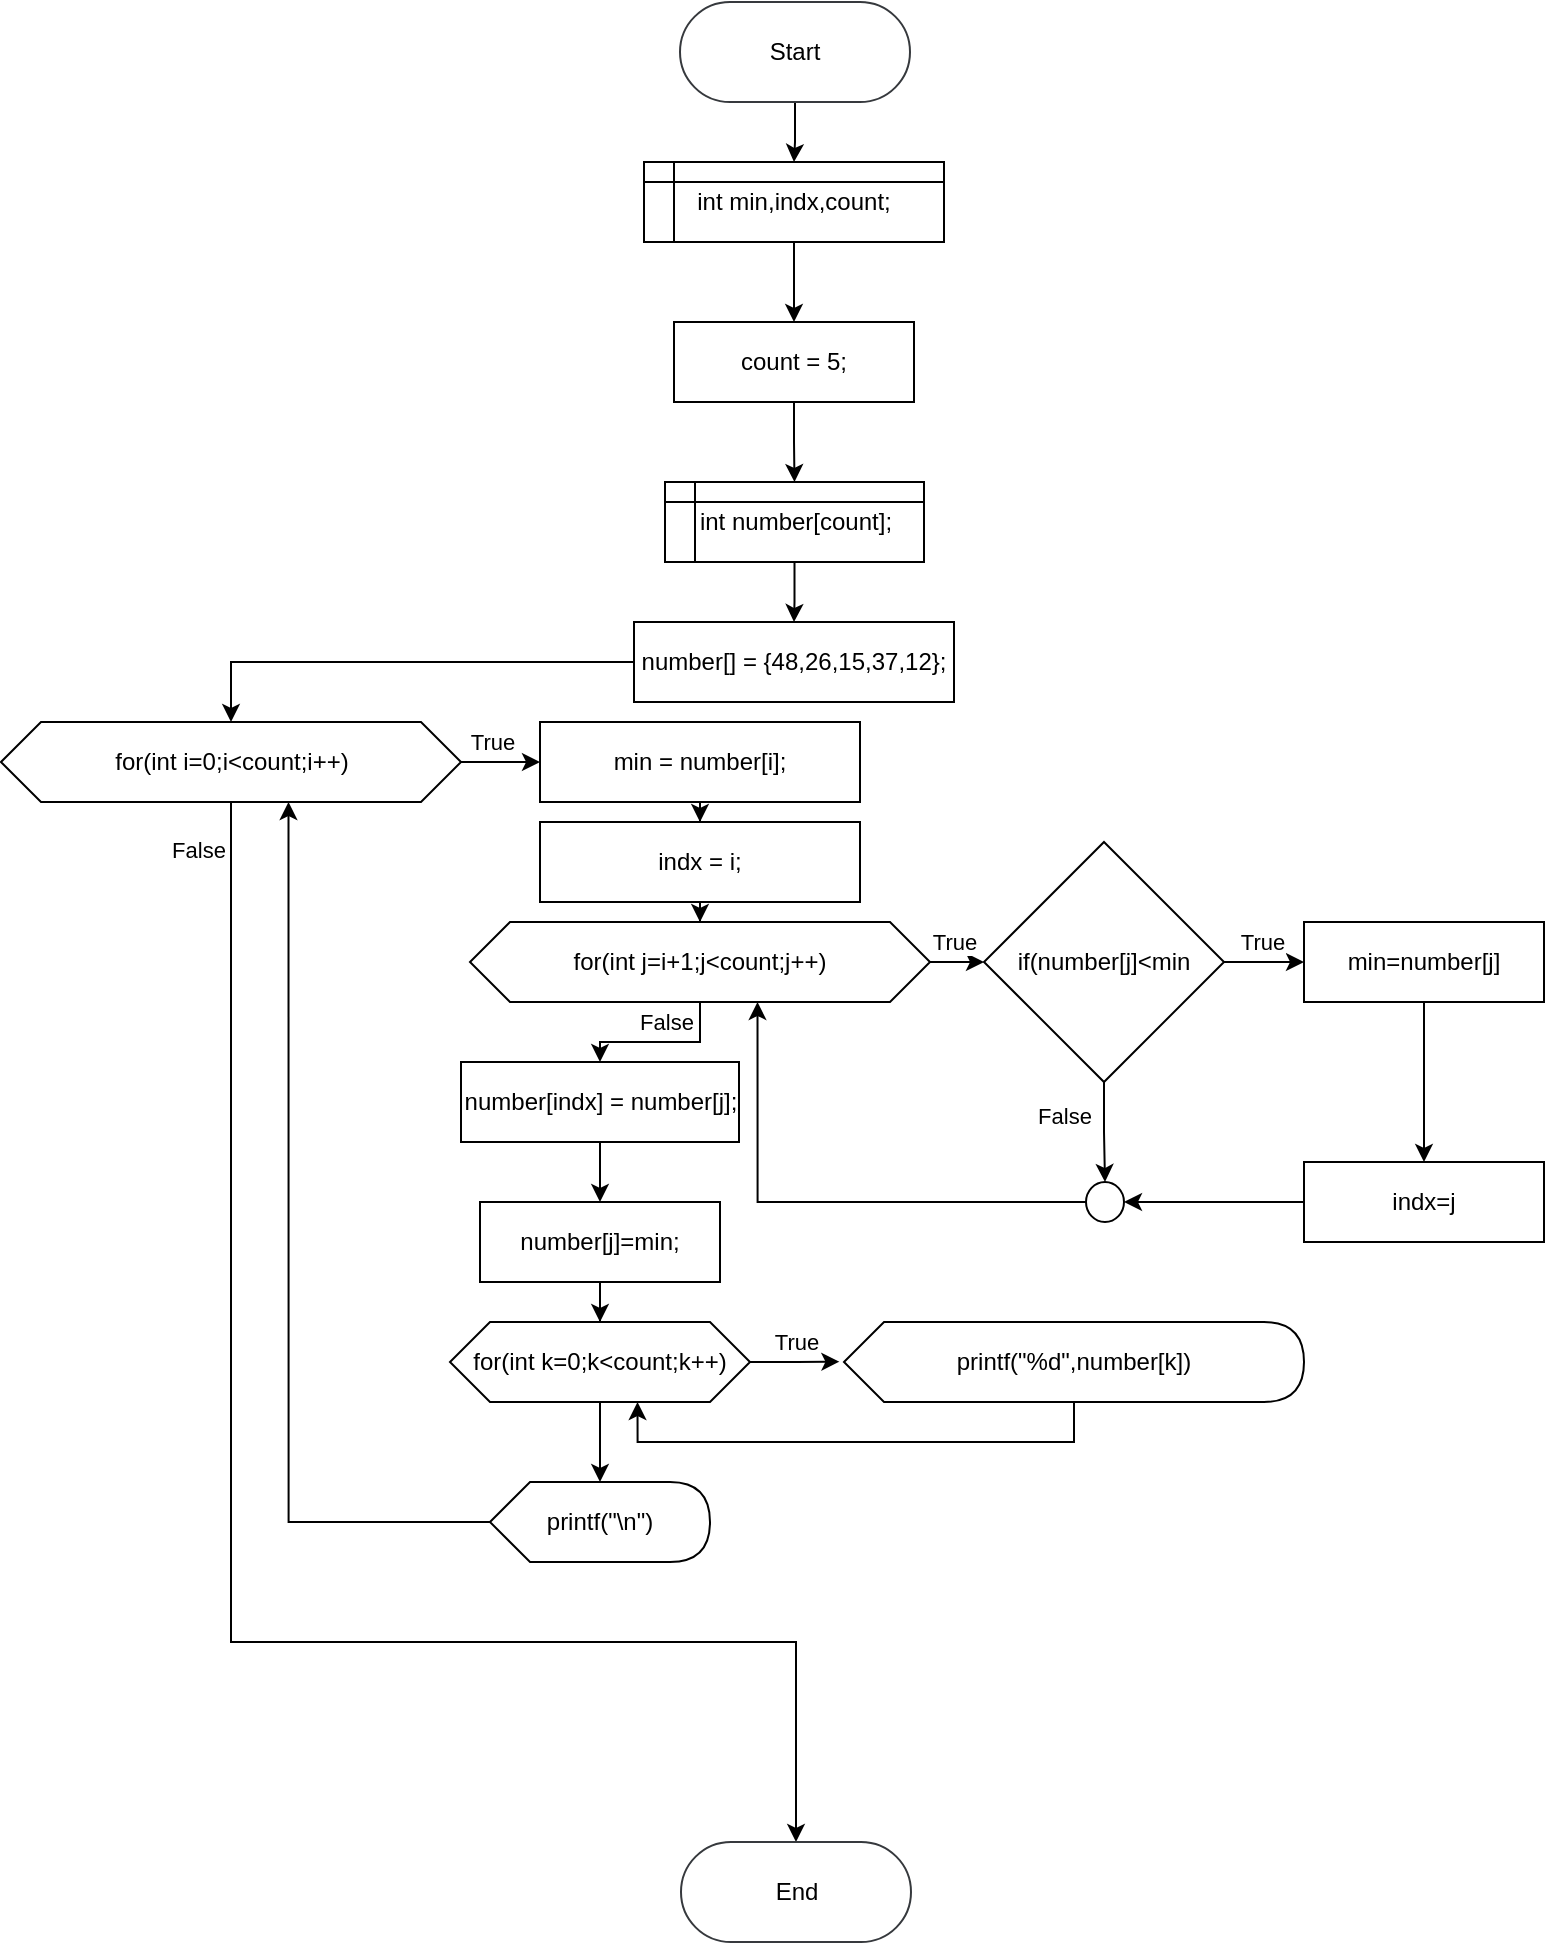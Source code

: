 <mxfile version="28.0.7">
  <diagram name="Page-1" id="OWPrARBi7gsbkk72a_-a">
    <mxGraphModel dx="998" dy="576" grid="1" gridSize="10" guides="1" tooltips="1" connect="1" arrows="1" fold="1" page="1" pageScale="1" pageWidth="850" pageHeight="1100" background="light-dark(#FFFFFF,transparent)" math="0" shadow="0">
      <root>
        <mxCell id="0" />
        <mxCell id="1" parent="0" />
        <mxCell id="nWkBywveSg0u-xXf2ynt-7" style="edgeStyle=orthogonalEdgeStyle;rounded=0;orthogonalLoop=1;jettySize=auto;html=1;entryX=0.5;entryY=0;entryDx=0;entryDy=0;" parent="1" source="nWkBywveSg0u-xXf2ynt-3" target="nWkBywveSg0u-xXf2ynt-5" edge="1">
          <mxGeometry relative="1" as="geometry" />
        </mxCell>
        <mxCell id="nWkBywveSg0u-xXf2ynt-3" value="&lt;font&gt;Start&lt;/font&gt;" style="rounded=1;whiteSpace=wrap;html=1;fillColor=light-dark(#FFFFFF,#FFFFFF);strokeColor=light-dark(#36393D,#000000);arcSize=50;fontColor=light-dark(#000000,#000000);" parent="1" vertex="1">
          <mxGeometry x="368" y="40" width="115" height="50" as="geometry" />
        </mxCell>
        <mxCell id="r9IwLzGcs10RVCodD6Y_-1" value="" style="edgeStyle=orthogonalEdgeStyle;rounded=0;orthogonalLoop=1;jettySize=auto;html=1;" parent="1" source="nWkBywveSg0u-xXf2ynt-5" target="nWkBywveSg0u-xXf2ynt-9" edge="1">
          <mxGeometry relative="1" as="geometry" />
        </mxCell>
        <mxCell id="nWkBywveSg0u-xXf2ynt-5" value="int min,indx,count;" style="shape=internalStorage;whiteSpace=wrap;html=1;backgroundOutline=1;fillColor=light-dark(#FFFFFF,#FFFFFF);fontColor=light-dark(#000000,#000000);strokeColor=light-dark(#000000,#000000);dx=15;dy=10;" parent="1" vertex="1">
          <mxGeometry x="350" y="120" width="150" height="40" as="geometry" />
        </mxCell>
        <mxCell id="nWkBywveSg0u-xXf2ynt-13" style="edgeStyle=orthogonalEdgeStyle;rounded=0;orthogonalLoop=1;jettySize=auto;html=1;" parent="1" source="nWkBywveSg0u-xXf2ynt-9" target="nWkBywveSg0u-xXf2ynt-12" edge="1">
          <mxGeometry relative="1" as="geometry" />
        </mxCell>
        <mxCell id="nWkBywveSg0u-xXf2ynt-9" value="&lt;font style=&quot;color: light-dark(rgb(0, 0, 0), rgb(0, 0, 0));&quot;&gt;count = 5;&lt;/font&gt;" style="rounded=0;whiteSpace=wrap;html=1;fillColor=light-dark(#FFFFFF,#FFFFFF);strokeColor=light-dark(#000000,#000000);" parent="1" vertex="1">
          <mxGeometry x="365" y="200" width="120" height="40" as="geometry" />
        </mxCell>
        <mxCell id="r9IwLzGcs10RVCodD6Y_-3" value="" style="edgeStyle=orthogonalEdgeStyle;rounded=0;orthogonalLoop=1;jettySize=auto;html=1;" parent="1" source="nWkBywveSg0u-xXf2ynt-12" target="r9IwLzGcs10RVCodD6Y_-2" edge="1">
          <mxGeometry relative="1" as="geometry" />
        </mxCell>
        <mxCell id="nWkBywveSg0u-xXf2ynt-12" value="int number[count];" style="shape=internalStorage;whiteSpace=wrap;html=1;backgroundOutline=1;fillColor=light-dark(#FFFFFF,#FFFFFF);fontColor=light-dark(#000000,#000000);strokeColor=light-dark(#000000,#000000);dx=15;dy=10;" parent="1" vertex="1">
          <mxGeometry x="360.5" y="280" width="129.5" height="40" as="geometry" />
        </mxCell>
        <mxCell id="nWkBywveSg0u-xXf2ynt-19" value="" style="edgeStyle=orthogonalEdgeStyle;rounded=0;orthogonalLoop=1;jettySize=auto;html=1;entryX=0;entryY=0.5;entryDx=0;entryDy=0;" parent="1" source="nWkBywveSg0u-xXf2ynt-14" target="r9IwLzGcs10RVCodD6Y_-7" edge="1">
          <mxGeometry relative="1" as="geometry">
            <mxPoint x="288" y="460" as="targetPoint" />
            <Array as="points" />
          </mxGeometry>
        </mxCell>
        <mxCell id="nWkBywveSg0u-xXf2ynt-37" value="True" style="edgeLabel;html=1;align=center;verticalAlign=middle;resizable=0;points=[];" parent="nWkBywveSg0u-xXf2ynt-19" vertex="1" connectable="0">
          <mxGeometry x="-0.261" y="1" relative="1" as="geometry">
            <mxPoint y="-9" as="offset" />
          </mxGeometry>
        </mxCell>
        <mxCell id="r9IwLzGcs10RVCodD6Y_-43" style="edgeStyle=orthogonalEdgeStyle;rounded=0;orthogonalLoop=1;jettySize=auto;html=1;entryX=0.5;entryY=0;entryDx=0;entryDy=0;" parent="1" source="nWkBywveSg0u-xXf2ynt-14" target="nWkBywveSg0u-xXf2ynt-48" edge="1">
          <mxGeometry relative="1" as="geometry">
            <Array as="points">
              <mxPoint x="143" y="860" />
              <mxPoint x="426" y="860" />
            </Array>
          </mxGeometry>
        </mxCell>
        <mxCell id="r9IwLzGcs10RVCodD6Y_-46" value="False" style="edgeLabel;html=1;align=center;verticalAlign=middle;resizable=0;points=[];" parent="r9IwLzGcs10RVCodD6Y_-43" vertex="1" connectable="0">
          <mxGeometry x="-0.92" y="-2" relative="1" as="geometry">
            <mxPoint x="-15" y="-8" as="offset" />
          </mxGeometry>
        </mxCell>
        <mxCell id="nWkBywveSg0u-xXf2ynt-14" value="for(int i=0;i&amp;lt;count;i++)" style="shape=hexagon;perimeter=hexagonPerimeter2;whiteSpace=wrap;html=1;fixedSize=1;size=20;fillColor=light-dark(#FFFFFF,#FFFFFF);strokeColor=light-dark(#000000,#000000);fontColor=light-dark(#000000,#000000);" parent="1" vertex="1">
          <mxGeometry x="28.5" y="400" width="230" height="40" as="geometry" />
        </mxCell>
        <mxCell id="nWkBywveSg0u-xXf2ynt-32" value="" style="edgeStyle=orthogonalEdgeStyle;rounded=0;orthogonalLoop=1;jettySize=auto;html=1;entryX=-0.01;entryY=0.496;entryDx=0;entryDy=0;entryPerimeter=0;" parent="1" source="nWkBywveSg0u-xXf2ynt-24" target="r9IwLzGcs10RVCodD6Y_-39" edge="1">
          <mxGeometry relative="1" as="geometry">
            <mxPoint x="425" y="720" as="targetPoint" />
          </mxGeometry>
        </mxCell>
        <mxCell id="nWkBywveSg0u-xXf2ynt-39" value="True" style="edgeLabel;html=1;align=center;verticalAlign=middle;resizable=0;points=[];" parent="nWkBywveSg0u-xXf2ynt-32" vertex="1" connectable="0">
          <mxGeometry x="0.01" y="1" relative="1" as="geometry">
            <mxPoint y="-9" as="offset" />
          </mxGeometry>
        </mxCell>
        <mxCell id="r9IwLzGcs10RVCodD6Y_-41" value="" style="edgeStyle=orthogonalEdgeStyle;rounded=0;orthogonalLoop=1;jettySize=auto;html=1;" parent="1" source="nWkBywveSg0u-xXf2ynt-24" target="nWkBywveSg0u-xXf2ynt-46" edge="1">
          <mxGeometry relative="1" as="geometry" />
        </mxCell>
        <mxCell id="nWkBywveSg0u-xXf2ynt-24" value="for(int k=0;k&amp;lt;count;k++)" style="shape=hexagon;perimeter=hexagonPerimeter2;whiteSpace=wrap;html=1;fixedSize=1;size=20;fillColor=light-dark(#FFFFFF,#FFFFFF);strokeColor=light-dark(#000000,#000000);fontColor=light-dark(#000000,#000000);" parent="1" vertex="1">
          <mxGeometry x="253" y="700" width="150" height="40" as="geometry" />
        </mxCell>
        <mxCell id="r9IwLzGcs10RVCodD6Y_-42" style="edgeStyle=orthogonalEdgeStyle;rounded=0;orthogonalLoop=1;jettySize=auto;html=1;entryX=0.625;entryY=1;entryDx=0;entryDy=0;" parent="1" source="nWkBywveSg0u-xXf2ynt-46" target="nWkBywveSg0u-xXf2ynt-14" edge="1">
          <mxGeometry relative="1" as="geometry" />
        </mxCell>
        <mxCell id="nWkBywveSg0u-xXf2ynt-46" value="printf(&quot;\n&quot;)" style="shape=display;whiteSpace=wrap;html=1;fillColor=light-dark(#FFFFFF,#FFFFFF);strokeColor=light-dark(#000000,#000000);fontColor=light-dark(#000000,#000000);size=0.182;" parent="1" vertex="1">
          <mxGeometry x="273" y="780" width="110" height="40" as="geometry" />
        </mxCell>
        <mxCell id="nWkBywveSg0u-xXf2ynt-48" value="&lt;font&gt;End&lt;/font&gt;" style="rounded=1;whiteSpace=wrap;html=1;fillColor=light-dark(#FFFFFF,#FFFFFF);strokeColor=light-dark(#36393D,#000000);arcSize=50;fontColor=light-dark(#000000,#000000);" parent="1" vertex="1">
          <mxGeometry x="368.5" y="960" width="115" height="50" as="geometry" />
        </mxCell>
        <mxCell id="r9IwLzGcs10RVCodD6Y_-5" value="" style="edgeStyle=orthogonalEdgeStyle;rounded=0;orthogonalLoop=1;jettySize=auto;html=1;" parent="1" source="r9IwLzGcs10RVCodD6Y_-2" target="nWkBywveSg0u-xXf2ynt-14" edge="1">
          <mxGeometry relative="1" as="geometry" />
        </mxCell>
        <mxCell id="r9IwLzGcs10RVCodD6Y_-2" value="number[] = {48,26,15,37,12};" style="whiteSpace=wrap;html=1;fillColor=light-dark(#FFFFFF,#FFFFFF);strokeColor=light-dark(#000000,#000000);fontColor=light-dark(#000000,#000000);" parent="1" vertex="1">
          <mxGeometry x="345" y="350" width="160" height="40" as="geometry" />
        </mxCell>
        <mxCell id="r9IwLzGcs10RVCodD6Y_-10" value="" style="edgeStyle=orthogonalEdgeStyle;rounded=0;orthogonalLoop=1;jettySize=auto;html=1;" parent="1" source="r9IwLzGcs10RVCodD6Y_-7" target="r9IwLzGcs10RVCodD6Y_-9" edge="1">
          <mxGeometry relative="1" as="geometry" />
        </mxCell>
        <mxCell id="r9IwLzGcs10RVCodD6Y_-7" value="min = number[i];" style="whiteSpace=wrap;html=1;fillColor=light-dark(#FFFFFF,#FFFFFF);strokeColor=light-dark(#000000,#000000);fontColor=light-dark(#000000,#000000);" parent="1" vertex="1">
          <mxGeometry x="298" y="400" width="160" height="40" as="geometry" />
        </mxCell>
        <mxCell id="r9IwLzGcs10RVCodD6Y_-13" value="" style="edgeStyle=orthogonalEdgeStyle;rounded=0;orthogonalLoop=1;jettySize=auto;html=1;" parent="1" source="r9IwLzGcs10RVCodD6Y_-9" target="r9IwLzGcs10RVCodD6Y_-11" edge="1">
          <mxGeometry relative="1" as="geometry" />
        </mxCell>
        <mxCell id="r9IwLzGcs10RVCodD6Y_-9" value="indx = i;" style="whiteSpace=wrap;html=1;fillColor=light-dark(#FFFFFF,#FFFFFF);strokeColor=light-dark(#000000,#000000);fontColor=light-dark(#000000,#000000);" parent="1" vertex="1">
          <mxGeometry x="298" y="450" width="160" height="40" as="geometry" />
        </mxCell>
        <mxCell id="r9IwLzGcs10RVCodD6Y_-17" value="" style="edgeStyle=orthogonalEdgeStyle;rounded=0;orthogonalLoop=1;jettySize=auto;html=1;" parent="1" source="r9IwLzGcs10RVCodD6Y_-11" target="r9IwLzGcs10RVCodD6Y_-16" edge="1">
          <mxGeometry relative="1" as="geometry" />
        </mxCell>
        <mxCell id="r9IwLzGcs10RVCodD6Y_-44" value="True" style="edgeLabel;html=1;align=center;verticalAlign=middle;resizable=0;points=[];" parent="r9IwLzGcs10RVCodD6Y_-17" vertex="1" connectable="0">
          <mxGeometry x="0.399" y="-1" relative="1" as="geometry">
            <mxPoint x="1" y="-11" as="offset" />
          </mxGeometry>
        </mxCell>
        <mxCell id="r9IwLzGcs10RVCodD6Y_-36" style="edgeStyle=orthogonalEdgeStyle;rounded=0;orthogonalLoop=1;jettySize=auto;html=1;entryX=0.5;entryY=0;entryDx=0;entryDy=0;" parent="1" source="r9IwLzGcs10RVCodD6Y_-11" target="r9IwLzGcs10RVCodD6Y_-30" edge="1">
          <mxGeometry relative="1" as="geometry" />
        </mxCell>
        <mxCell id="r9IwLzGcs10RVCodD6Y_-45" value="False" style="edgeLabel;html=1;align=center;verticalAlign=middle;resizable=0;points=[];" parent="r9IwLzGcs10RVCodD6Y_-36" vertex="1" connectable="0">
          <mxGeometry x="-0.783" relative="1" as="geometry">
            <mxPoint x="-17" y="1" as="offset" />
          </mxGeometry>
        </mxCell>
        <mxCell id="r9IwLzGcs10RVCodD6Y_-11" value="for(int j=i+1;j&amp;lt;count;j++)" style="shape=hexagon;perimeter=hexagonPerimeter2;whiteSpace=wrap;html=1;fixedSize=1;size=20;fillColor=light-dark(#FFFFFF,#FFFFFF);strokeColor=light-dark(#000000,#000000);fontColor=light-dark(#000000,#000000);" parent="1" vertex="1">
          <mxGeometry x="263" y="500" width="230" height="40" as="geometry" />
        </mxCell>
        <mxCell id="r9IwLzGcs10RVCodD6Y_-19" value="" style="edgeStyle=orthogonalEdgeStyle;rounded=0;orthogonalLoop=1;jettySize=auto;html=1;" parent="1" source="r9IwLzGcs10RVCodD6Y_-16" target="r9IwLzGcs10RVCodD6Y_-18" edge="1">
          <mxGeometry relative="1" as="geometry" />
        </mxCell>
        <mxCell id="r9IwLzGcs10RVCodD6Y_-22" value="True" style="edgeLabel;html=1;align=center;verticalAlign=middle;resizable=0;points=[];" parent="r9IwLzGcs10RVCodD6Y_-19" vertex="1" connectable="0">
          <mxGeometry x="-0.04" y="1" relative="1" as="geometry">
            <mxPoint y="-9" as="offset" />
          </mxGeometry>
        </mxCell>
        <mxCell id="r9IwLzGcs10RVCodD6Y_-26" value="" style="edgeStyle=orthogonalEdgeStyle;rounded=0;orthogonalLoop=1;jettySize=auto;html=1;" parent="1" source="r9IwLzGcs10RVCodD6Y_-16" target="r9IwLzGcs10RVCodD6Y_-25" edge="1">
          <mxGeometry relative="1" as="geometry" />
        </mxCell>
        <mxCell id="r9IwLzGcs10RVCodD6Y_-28" value="False" style="edgeLabel;html=1;align=center;verticalAlign=middle;resizable=0;points=[];" parent="r9IwLzGcs10RVCodD6Y_-26" vertex="1" connectable="0">
          <mxGeometry x="-0.327" y="1" relative="1" as="geometry">
            <mxPoint x="-21" as="offset" />
          </mxGeometry>
        </mxCell>
        <mxCell id="r9IwLzGcs10RVCodD6Y_-16" value="if(number[j]&amp;lt;min" style="rhombus;whiteSpace=wrap;html=1;fillColor=light-dark(#FFFFFF,#FFFFFF);strokeColor=light-dark(#000000,#000000);fontColor=light-dark(#000000,#000000);" parent="1" vertex="1">
          <mxGeometry x="520" y="460" width="120" height="120" as="geometry" />
        </mxCell>
        <mxCell id="r9IwLzGcs10RVCodD6Y_-21" value="" style="edgeStyle=orthogonalEdgeStyle;rounded=0;orthogonalLoop=1;jettySize=auto;html=1;" parent="1" source="r9IwLzGcs10RVCodD6Y_-18" target="r9IwLzGcs10RVCodD6Y_-20" edge="1">
          <mxGeometry relative="1" as="geometry" />
        </mxCell>
        <mxCell id="r9IwLzGcs10RVCodD6Y_-18" value="min=number[j]" style="whiteSpace=wrap;html=1;fillColor=light-dark(#FFFFFF,#FFFFFF);strokeColor=light-dark(#000000,#000000);fontColor=light-dark(#000000,#000000);" parent="1" vertex="1">
          <mxGeometry x="680" y="500" width="120" height="40" as="geometry" />
        </mxCell>
        <mxCell id="r9IwLzGcs10RVCodD6Y_-27" value="" style="edgeStyle=orthogonalEdgeStyle;rounded=0;orthogonalLoop=1;jettySize=auto;html=1;" parent="1" source="r9IwLzGcs10RVCodD6Y_-20" target="r9IwLzGcs10RVCodD6Y_-25" edge="1">
          <mxGeometry relative="1" as="geometry" />
        </mxCell>
        <mxCell id="r9IwLzGcs10RVCodD6Y_-20" value="indx=j" style="whiteSpace=wrap;html=1;fillColor=light-dark(#FFFFFF,#FFFFFF);strokeColor=light-dark(#000000,#000000);fontColor=light-dark(#000000,#000000);" parent="1" vertex="1">
          <mxGeometry x="680" y="620" width="120" height="40" as="geometry" />
        </mxCell>
        <mxCell id="r9IwLzGcs10RVCodD6Y_-29" style="edgeStyle=orthogonalEdgeStyle;rounded=0;orthogonalLoop=1;jettySize=auto;html=1;entryX=0.625;entryY=1;entryDx=0;entryDy=0;" parent="1" source="r9IwLzGcs10RVCodD6Y_-25" target="r9IwLzGcs10RVCodD6Y_-11" edge="1">
          <mxGeometry relative="1" as="geometry" />
        </mxCell>
        <mxCell id="r9IwLzGcs10RVCodD6Y_-25" value="" style="ellipse;whiteSpace=wrap;html=1;fillColor=light-dark(#FFFFFF,#FFFFFF);strokeColor=light-dark(#000000,#000000);fontColor=light-dark(#000000,#000000);" parent="1" vertex="1">
          <mxGeometry x="571" y="630" width="19" height="20" as="geometry" />
        </mxCell>
        <mxCell id="r9IwLzGcs10RVCodD6Y_-37" style="edgeStyle=orthogonalEdgeStyle;rounded=0;orthogonalLoop=1;jettySize=auto;html=1;entryX=0.5;entryY=0;entryDx=0;entryDy=0;" parent="1" source="r9IwLzGcs10RVCodD6Y_-30" target="r9IwLzGcs10RVCodD6Y_-33" edge="1">
          <mxGeometry relative="1" as="geometry" />
        </mxCell>
        <mxCell id="r9IwLzGcs10RVCodD6Y_-30" value="number[indx] = number[j];" style="whiteSpace=wrap;html=1;fillColor=light-dark(#FFFFFF,#FFFFFF);strokeColor=light-dark(#000000,#000000);fontColor=light-dark(#000000,#000000);" parent="1" vertex="1">
          <mxGeometry x="258.5" y="570" width="139" height="40" as="geometry" />
        </mxCell>
        <mxCell id="r9IwLzGcs10RVCodD6Y_-38" value="" style="edgeStyle=orthogonalEdgeStyle;rounded=0;orthogonalLoop=1;jettySize=auto;html=1;" parent="1" source="r9IwLzGcs10RVCodD6Y_-33" target="nWkBywveSg0u-xXf2ynt-24" edge="1">
          <mxGeometry relative="1" as="geometry" />
        </mxCell>
        <mxCell id="r9IwLzGcs10RVCodD6Y_-33" value="number[j]=min;" style="whiteSpace=wrap;html=1;fillColor=light-dark(#FFFFFF,#FFFFFF);strokeColor=light-dark(#000000,#000000);fontColor=light-dark(#000000,#000000);" parent="1" vertex="1">
          <mxGeometry x="268" y="640" width="120" height="40" as="geometry" />
        </mxCell>
        <mxCell id="r9IwLzGcs10RVCodD6Y_-40" style="edgeStyle=orthogonalEdgeStyle;rounded=0;orthogonalLoop=1;jettySize=auto;html=1;entryX=0.625;entryY=1;entryDx=0;entryDy=0;" parent="1" source="r9IwLzGcs10RVCodD6Y_-39" target="nWkBywveSg0u-xXf2ynt-24" edge="1">
          <mxGeometry relative="1" as="geometry">
            <Array as="points">
              <mxPoint x="565" y="760" />
              <mxPoint x="347" y="760" />
            </Array>
          </mxGeometry>
        </mxCell>
        <mxCell id="r9IwLzGcs10RVCodD6Y_-39" value="printf(&quot;%d&quot;,number[k])" style="shape=display;whiteSpace=wrap;html=1;fillColor=light-dark(#FFFFFF,#FFFFFF);strokeColor=light-dark(#000000,#000000);fontColor=light-dark(#000000,#000000);size=0.087;" parent="1" vertex="1">
          <mxGeometry x="450" y="700" width="230" height="40" as="geometry" />
        </mxCell>
      </root>
    </mxGraphModel>
  </diagram>
</mxfile>
